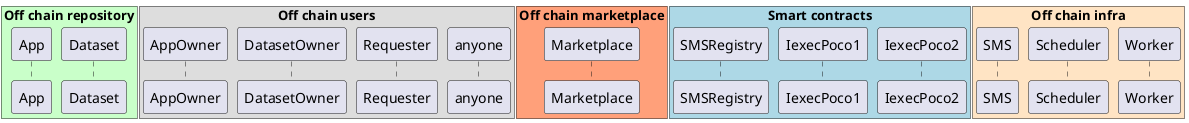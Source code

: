 @startuml

box "Off chain repository" #TECHNOLOGY
	participant App
	participant Dataset
    participant Requester
end box

box "Off chain users"
	participant AppOwner
	participant DatasetOwner
	participant Requester
	participant anyone
end box

box "Off chain marketplace" #LightSalmon
    participant Marketplace
end box

box "Smart contracts" #LightBlue
	participant SMSRegistry
	participant IexecPoco1
	participant IexecPoco2
end box

box "Off chain infra" #Bisque
	participant SMS
	participant Scheduler
	participant Worker
end box


skinparam sequenceGroupBodyBackgroundColor transparent

autonumber

@enduml
